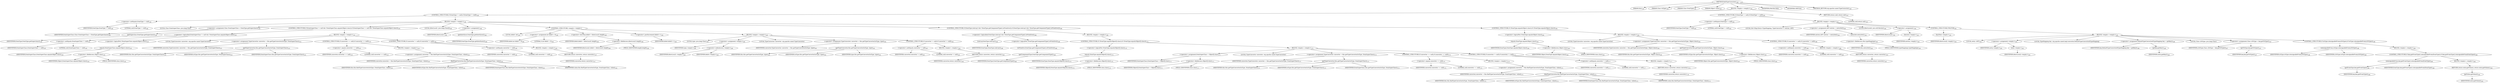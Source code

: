 digraph "findTypeConverter" {  
"471" [label = <(METHOD,findTypeConverter)<SUB>146</SUB>> ]
"27" [label = <(PARAM,this)<SUB>146</SUB>> ]
"472" [label = <(PARAM,Class toType)<SUB>146</SUB>> ]
"473" [label = <(PARAM,Class fromType)<SUB>146</SUB>> ]
"474" [label = <(PARAM,Object value)<SUB>146</SUB>> ]
"475" [label = <(BLOCK,&lt;empty&gt;,&lt;empty&gt;)<SUB>146</SUB>> ]
"476" [label = <(CONTROL_STRUCTURE,if (fromType != null),if (fromType != null))<SUB>148</SUB>> ]
"477" [label = <(&lt;operator&gt;.notEquals,fromType != null)<SUB>148</SUB>> ]
"478" [label = <(IDENTIFIER,fromType,fromType != null)<SUB>148</SUB>> ]
"479" [label = <(LITERAL,null,fromType != null)<SUB>148</SUB>> ]
"480" [label = <(BLOCK,&lt;empty&gt;,&lt;empty&gt;)<SUB>148</SUB>> ]
"481" [label = <(LOCAL,Class fromSuperClass: java.lang.Class)> ]
"482" [label = <(&lt;operator&gt;.assignment,Class fromSuperClass = fromType.getSuperclass())<SUB>149</SUB>> ]
"483" [label = <(IDENTIFIER,fromSuperClass,Class fromSuperClass = fromType.getSuperclass())<SUB>149</SUB>> ]
"484" [label = <(getSuperclass,fromType.getSuperclass())<SUB>149</SUB>> ]
"485" [label = <(IDENTIFIER,fromType,fromType.getSuperclass())<SUB>149</SUB>> ]
"486" [label = <(CONTROL_STRUCTURE,if (fromSuperClass != null &amp;&amp; !fromSuperClass.equals(Object.class)),if (fromSuperClass != null &amp;&amp; !fromSuperClass.equals(Object.class)))<SUB>150</SUB>> ]
"487" [label = <(&lt;operator&gt;.logicalAnd,fromSuperClass != null &amp;&amp; !fromSuperClass.equals(Object.class))<SUB>150</SUB>> ]
"488" [label = <(&lt;operator&gt;.notEquals,fromSuperClass != null)<SUB>150</SUB>> ]
"489" [label = <(IDENTIFIER,fromSuperClass,fromSuperClass != null)<SUB>150</SUB>> ]
"490" [label = <(LITERAL,null,fromSuperClass != null)<SUB>150</SUB>> ]
"491" [label = <(&lt;operator&gt;.logicalNot,!fromSuperClass.equals(Object.class))<SUB>150</SUB>> ]
"492" [label = <(equals,fromSuperClass.equals(Object.class))<SUB>150</SUB>> ]
"493" [label = <(IDENTIFIER,fromSuperClass,fromSuperClass.equals(Object.class))<SUB>150</SUB>> ]
"494" [label = <(&lt;operator&gt;.fieldAccess,Object.class)<SUB>150</SUB>> ]
"495" [label = <(IDENTIFIER,Object,fromSuperClass.equals(Object.class))<SUB>150</SUB>> ]
"496" [label = <(FIELD_IDENTIFIER,class,class)<SUB>150</SUB>> ]
"497" [label = <(BLOCK,&lt;empty&gt;,&lt;empty&gt;)<SUB>150</SUB>> ]
"498" [label = <(LOCAL,TypeConverter converter: org.apache.camel.TypeConverter)> ]
"499" [label = <(&lt;operator&gt;.assignment,TypeConverter converter = this.getTypeConverter(toType, fromSuperClass))<SUB>152</SUB>> ]
"500" [label = <(IDENTIFIER,converter,TypeConverter converter = this.getTypeConverter(toType, fromSuperClass))<SUB>152</SUB>> ]
"501" [label = <(getTypeConverter,this.getTypeConverter(toType, fromSuperClass))<SUB>152</SUB>> ]
"26" [label = <(IDENTIFIER,this,this.getTypeConverter(toType, fromSuperClass))<SUB>152</SUB>> ]
"502" [label = <(IDENTIFIER,toType,this.getTypeConverter(toType, fromSuperClass))<SUB>152</SUB>> ]
"503" [label = <(IDENTIFIER,fromSuperClass,this.getTypeConverter(toType, fromSuperClass))<SUB>152</SUB>> ]
"504" [label = <(CONTROL_STRUCTURE,if (converter == null),if (converter == null))<SUB>153</SUB>> ]
"505" [label = <(&lt;operator&gt;.equals,converter == null)<SUB>153</SUB>> ]
"506" [label = <(IDENTIFIER,converter,converter == null)<SUB>153</SUB>> ]
"507" [label = <(LITERAL,null,converter == null)<SUB>153</SUB>> ]
"508" [label = <(BLOCK,&lt;empty&gt;,&lt;empty&gt;)<SUB>153</SUB>> ]
"509" [label = <(&lt;operator&gt;.assignment,converter = this.findTypeConverter(toType, fromSuperClass, value))<SUB>154</SUB>> ]
"510" [label = <(IDENTIFIER,converter,converter = this.findTypeConverter(toType, fromSuperClass, value))<SUB>154</SUB>> ]
"511" [label = <(findTypeConverter,this.findTypeConverter(toType, fromSuperClass, value))<SUB>154</SUB>> ]
"28" [label = <(IDENTIFIER,this,this.findTypeConverter(toType, fromSuperClass, value))<SUB>154</SUB>> ]
"512" [label = <(IDENTIFIER,toType,this.findTypeConverter(toType, fromSuperClass, value))<SUB>154</SUB>> ]
"513" [label = <(IDENTIFIER,fromSuperClass,this.findTypeConverter(toType, fromSuperClass, value))<SUB>154</SUB>> ]
"514" [label = <(IDENTIFIER,value,this.findTypeConverter(toType, fromSuperClass, value))<SUB>154</SUB>> ]
"515" [label = <(CONTROL_STRUCTURE,if (converter != null),if (converter != null))<SUB>156</SUB>> ]
"516" [label = <(&lt;operator&gt;.notEquals,converter != null)<SUB>156</SUB>> ]
"517" [label = <(IDENTIFIER,converter,converter != null)<SUB>156</SUB>> ]
"518" [label = <(LITERAL,null,converter != null)<SUB>156</SUB>> ]
"519" [label = <(BLOCK,&lt;empty&gt;,&lt;empty&gt;)<SUB>156</SUB>> ]
"520" [label = <(RETURN,return converter;,return converter;)<SUB>157</SUB>> ]
"521" [label = <(IDENTIFIER,converter,return converter;)<SUB>157</SUB>> ]
"522" [label = <(LOCAL,$iterLocal1: java.lang.Class[])<SUB>160</SUB>> ]
"523" [label = <(&lt;operator&gt;.assignment,)<SUB>160</SUB>> ]
"524" [label = <(IDENTIFIER,$iterLocal1,)<SUB>160</SUB>> ]
"525" [label = <(getInterfaces,fromType.getInterfaces())<SUB>160</SUB>> ]
"526" [label = <(IDENTIFIER,fromType,fromType.getInterfaces())<SUB>160</SUB>> ]
"527" [label = <(CONTROL_STRUCTURE,&lt;empty&gt;,&lt;empty&gt;)> ]
"528" [label = <(LOCAL,$idx0: int)<SUB>160</SUB>> ]
"529" [label = <(&lt;operator&gt;.assignment,int $idx0 = 0)<SUB>160</SUB>> ]
"530" [label = <(IDENTIFIER,$idx0,int $idx0 = 0)<SUB>160</SUB>> ]
"531" [label = <(LITERAL,0,int $idx0 = 0)<SUB>160</SUB>> ]
"532" [label = <(&lt;operator&gt;.lessThan,$idx0 &lt; $iterLocal1.length)<SUB>160</SUB>> ]
"533" [label = <(IDENTIFIER,$idx0,$idx0 &lt; $iterLocal1.length)<SUB>160</SUB>> ]
"534" [label = <(&lt;operator&gt;.fieldAccess,$iterLocal1.length)<SUB>160</SUB>> ]
"535" [label = <(IDENTIFIER,$iterLocal1,$idx0 &lt; $iterLocal1.length)<SUB>160</SUB>> ]
"536" [label = <(FIELD_IDENTIFIER,length,length)<SUB>160</SUB>> ]
"537" [label = <(&lt;operator&gt;.postIncrement,$idx0++)<SUB>160</SUB>> ]
"538" [label = <(IDENTIFIER,$idx0,$idx0++)<SUB>160</SUB>> ]
"539" [label = <(BLOCK,&lt;empty&gt;,&lt;empty&gt;)<SUB>160</SUB>> ]
"540" [label = <(LOCAL,type: java.lang.Class)<SUB>160</SUB>> ]
"541" [label = <(&lt;operator&gt;.assignment,&lt;empty&gt;)<SUB>160</SUB>> ]
"542" [label = <(IDENTIFIER,type,&lt;empty&gt;)<SUB>160</SUB>> ]
"543" [label = <(&lt;operator&gt;.indexAccess,&lt;empty&gt;)<SUB>160</SUB>> ]
"544" [label = <(IDENTIFIER,$iterLocal1,&lt;empty&gt;)<SUB>160</SUB>> ]
"545" [label = <(IDENTIFIER,$idx0,&lt;empty&gt;)<SUB>160</SUB>> ]
"546" [label = <(LOCAL,TypeConverter converter: org.apache.camel.TypeConverter)> ]
"547" [label = <(&lt;operator&gt;.assignment,TypeConverter converter = this.getTypeConverter(toType, type))<SUB>161</SUB>> ]
"548" [label = <(IDENTIFIER,converter,TypeConverter converter = this.getTypeConverter(toType, type))<SUB>161</SUB>> ]
"549" [label = <(getTypeConverter,this.getTypeConverter(toType, type))<SUB>161</SUB>> ]
"29" [label = <(IDENTIFIER,this,this.getTypeConverter(toType, type))<SUB>161</SUB>> ]
"550" [label = <(IDENTIFIER,toType,this.getTypeConverter(toType, type))<SUB>161</SUB>> ]
"551" [label = <(IDENTIFIER,type,this.getTypeConverter(toType, type))<SUB>161</SUB>> ]
"552" [label = <(CONTROL_STRUCTURE,if (converter != null),if (converter != null))<SUB>162</SUB>> ]
"553" [label = <(&lt;operator&gt;.notEquals,converter != null)<SUB>162</SUB>> ]
"554" [label = <(IDENTIFIER,converter,converter != null)<SUB>162</SUB>> ]
"555" [label = <(LITERAL,null,converter != null)<SUB>162</SUB>> ]
"556" [label = <(BLOCK,&lt;empty&gt;,&lt;empty&gt;)<SUB>162</SUB>> ]
"557" [label = <(RETURN,return converter;,return converter;)<SUB>163</SUB>> ]
"558" [label = <(IDENTIFIER,converter,return converter;)<SUB>163</SUB>> ]
"559" [label = <(CONTROL_STRUCTURE,if (fromType.isArray() &amp;&amp; !fromType.getComponentType().isPrimitive()),if (fromType.isArray() &amp;&amp; !fromType.getComponentType().isPrimitive()))<SUB>168</SUB>> ]
"560" [label = <(&lt;operator&gt;.logicalAnd,fromType.isArray() &amp;&amp; !fromType.getComponentType().isPrimitive())<SUB>168</SUB>> ]
"561" [label = <(isArray,fromType.isArray())<SUB>168</SUB>> ]
"562" [label = <(IDENTIFIER,fromType,fromType.isArray())<SUB>168</SUB>> ]
"563" [label = <(&lt;operator&gt;.logicalNot,!fromType.getComponentType().isPrimitive())<SUB>168</SUB>> ]
"564" [label = <(isPrimitive,fromType.getComponentType().isPrimitive())<SUB>168</SUB>> ]
"565" [label = <(getComponentType,fromType.getComponentType())<SUB>168</SUB>> ]
"566" [label = <(IDENTIFIER,fromType,fromType.getComponentType())<SUB>168</SUB>> ]
"567" [label = <(BLOCK,&lt;empty&gt;,&lt;empty&gt;)<SUB>168</SUB>> ]
"568" [label = <(CONTROL_STRUCTURE,if (!fromType.equals(Object[].class)),if (!fromType.equals(Object[].class)))<SUB>170</SUB>> ]
"569" [label = <(&lt;operator&gt;.logicalNot,!fromType.equals(Object[].class))<SUB>170</SUB>> ]
"570" [label = <(equals,fromType.equals(Object[].class))<SUB>170</SUB>> ]
"571" [label = <(IDENTIFIER,fromType,fromType.equals(Object[].class))<SUB>170</SUB>> ]
"572" [label = <(&lt;operator&gt;.fieldAccess,Object[].class)<SUB>170</SUB>> ]
"573" [label = <(IDENTIFIER,Object[],fromType.equals(Object[].class))<SUB>170</SUB>> ]
"574" [label = <(FIELD_IDENTIFIER,class,class)<SUB>170</SUB>> ]
"575" [label = <(BLOCK,&lt;empty&gt;,&lt;empty&gt;)<SUB>170</SUB>> ]
"576" [label = <(&lt;operator&gt;.assignment,fromSuperClass = Object[].class)<SUB>171</SUB>> ]
"577" [label = <(IDENTIFIER,fromSuperClass,fromSuperClass = Object[].class)<SUB>171</SUB>> ]
"578" [label = <(&lt;operator&gt;.fieldAccess,Object[].class)<SUB>171</SUB>> ]
"579" [label = <(IDENTIFIER,Object[],fromSuperClass = Object[].class)<SUB>171</SUB>> ]
"580" [label = <(FIELD_IDENTIFIER,class,class)<SUB>171</SUB>> ]
"581" [label = <(LOCAL,TypeConverter converter: org.apache.camel.TypeConverter)> ]
"582" [label = <(&lt;operator&gt;.assignment,TypeConverter converter = this.getTypeConverter(toType, fromSuperClass))<SUB>173</SUB>> ]
"583" [label = <(IDENTIFIER,converter,TypeConverter converter = this.getTypeConverter(toType, fromSuperClass))<SUB>173</SUB>> ]
"584" [label = <(getTypeConverter,this.getTypeConverter(toType, fromSuperClass))<SUB>173</SUB>> ]
"30" [label = <(IDENTIFIER,this,this.getTypeConverter(toType, fromSuperClass))<SUB>173</SUB>> ]
"585" [label = <(IDENTIFIER,toType,this.getTypeConverter(toType, fromSuperClass))<SUB>173</SUB>> ]
"586" [label = <(IDENTIFIER,fromSuperClass,this.getTypeConverter(toType, fromSuperClass))<SUB>173</SUB>> ]
"587" [label = <(CONTROL_STRUCTURE,if (converter == null),if (converter == null))<SUB>174</SUB>> ]
"588" [label = <(&lt;operator&gt;.equals,converter == null)<SUB>174</SUB>> ]
"589" [label = <(IDENTIFIER,converter,converter == null)<SUB>174</SUB>> ]
"590" [label = <(LITERAL,null,converter == null)<SUB>174</SUB>> ]
"591" [label = <(BLOCK,&lt;empty&gt;,&lt;empty&gt;)<SUB>174</SUB>> ]
"592" [label = <(&lt;operator&gt;.assignment,converter = this.findTypeConverter(toType, fromSuperClass, value))<SUB>175</SUB>> ]
"593" [label = <(IDENTIFIER,converter,converter = this.findTypeConverter(toType, fromSuperClass, value))<SUB>175</SUB>> ]
"594" [label = <(findTypeConverter,this.findTypeConverter(toType, fromSuperClass, value))<SUB>175</SUB>> ]
"31" [label = <(IDENTIFIER,this,this.findTypeConverter(toType, fromSuperClass, value))<SUB>175</SUB>> ]
"595" [label = <(IDENTIFIER,toType,this.findTypeConverter(toType, fromSuperClass, value))<SUB>175</SUB>> ]
"596" [label = <(IDENTIFIER,fromSuperClass,this.findTypeConverter(toType, fromSuperClass, value))<SUB>175</SUB>> ]
"597" [label = <(IDENTIFIER,value,this.findTypeConverter(toType, fromSuperClass, value))<SUB>175</SUB>> ]
"598" [label = <(CONTROL_STRUCTURE,if (converter != null),if (converter != null))<SUB>177</SUB>> ]
"599" [label = <(&lt;operator&gt;.notEquals,converter != null)<SUB>177</SUB>> ]
"600" [label = <(IDENTIFIER,converter,converter != null)<SUB>177</SUB>> ]
"601" [label = <(LITERAL,null,converter != null)<SUB>177</SUB>> ]
"602" [label = <(BLOCK,&lt;empty&gt;,&lt;empty&gt;)<SUB>177</SUB>> ]
"603" [label = <(RETURN,return converter;,return converter;)<SUB>178</SUB>> ]
"604" [label = <(IDENTIFIER,converter,return converter;)<SUB>178</SUB>> ]
"605" [label = <(CONTROL_STRUCTURE,if (!fromType.equals(Object.class)),if (!fromType.equals(Object.class)))<SUB>184</SUB>> ]
"606" [label = <(&lt;operator&gt;.logicalNot,!fromType.equals(Object.class))<SUB>184</SUB>> ]
"607" [label = <(equals,fromType.equals(Object.class))<SUB>184</SUB>> ]
"608" [label = <(IDENTIFIER,fromType,fromType.equals(Object.class))<SUB>184</SUB>> ]
"609" [label = <(&lt;operator&gt;.fieldAccess,Object.class)<SUB>184</SUB>> ]
"610" [label = <(IDENTIFIER,Object,fromType.equals(Object.class))<SUB>184</SUB>> ]
"611" [label = <(FIELD_IDENTIFIER,class,class)<SUB>184</SUB>> ]
"612" [label = <(BLOCK,&lt;empty&gt;,&lt;empty&gt;)<SUB>184</SUB>> ]
"613" [label = <(LOCAL,TypeConverter converter: org.apache.camel.TypeConverter)> ]
"614" [label = <(&lt;operator&gt;.assignment,TypeConverter converter = this.getTypeConverter(toType, Object.class))<SUB>185</SUB>> ]
"615" [label = <(IDENTIFIER,converter,TypeConverter converter = this.getTypeConverter(toType, Object.class))<SUB>185</SUB>> ]
"616" [label = <(getTypeConverter,this.getTypeConverter(toType, Object.class))<SUB>185</SUB>> ]
"32" [label = <(IDENTIFIER,this,this.getTypeConverter(toType, Object.class))<SUB>185</SUB>> ]
"617" [label = <(IDENTIFIER,toType,this.getTypeConverter(toType, Object.class))<SUB>185</SUB>> ]
"618" [label = <(&lt;operator&gt;.fieldAccess,Object.class)<SUB>185</SUB>> ]
"619" [label = <(IDENTIFIER,Object,this.getTypeConverter(toType, Object.class))<SUB>185</SUB>> ]
"620" [label = <(FIELD_IDENTIFIER,class,class)<SUB>185</SUB>> ]
"621" [label = <(CONTROL_STRUCTURE,if (converter != null),if (converter != null))<SUB>186</SUB>> ]
"622" [label = <(&lt;operator&gt;.notEquals,converter != null)<SUB>186</SUB>> ]
"623" [label = <(IDENTIFIER,converter,converter != null)<SUB>186</SUB>> ]
"624" [label = <(LITERAL,null,converter != null)<SUB>186</SUB>> ]
"625" [label = <(BLOCK,&lt;empty&gt;,&lt;empty&gt;)<SUB>186</SUB>> ]
"626" [label = <(RETURN,return converter;,return converter;)<SUB>187</SUB>> ]
"627" [label = <(IDENTIFIER,converter,return converter;)<SUB>187</SUB>> ]
"628" [label = <(CONTROL_STRUCTURE,if (fromType != null),if (fromType != null))<SUB>193</SUB>> ]
"629" [label = <(&lt;operator&gt;.notEquals,fromType != null)<SUB>193</SUB>> ]
"630" [label = <(IDENTIFIER,fromType,fromType != null)<SUB>193</SUB>> ]
"631" [label = <(LITERAL,null,fromType != null)<SUB>193</SUB>> ]
"632" [label = <(BLOCK,&lt;empty&gt;,&lt;empty&gt;)<SUB>193</SUB>> ]
"633" [label = <(LOCAL,Set&lt;Map.Entry&lt;TypeMapping, TypeConverter&gt;&gt; entries: ANY)> ]
"634" [label = <(&lt;operator&gt;.assignment,ANY entries = entrySet())<SUB>194</SUB>> ]
"635" [label = <(IDENTIFIER,entries,ANY entries = entrySet())<SUB>194</SUB>> ]
"636" [label = <(entrySet,entrySet())<SUB>194</SUB>> ]
"637" [label = <(&lt;operator&gt;.fieldAccess,this.typeMappings)<SUB>194</SUB>> ]
"638" [label = <(IDENTIFIER,this,entrySet())<SUB>194</SUB>> ]
"639" [label = <(FIELD_IDENTIFIER,typeMappings,typeMappings)<SUB>194</SUB>> ]
"640" [label = <(LOCAL,$iterLocal2: java.util.Iterator)<SUB>195</SUB>> ]
"641" [label = <(&lt;operator&gt;.assignment,)<SUB>195</SUB>> ]
"642" [label = <(IDENTIFIER,$iterLocal2,)<SUB>195</SUB>> ]
"643" [label = <(iterator,&lt;empty&gt;)<SUB>195</SUB>> ]
"644" [label = <(IDENTIFIER,entries,&lt;empty&gt;)<SUB>195</SUB>> ]
"645" [label = <(CONTROL_STRUCTURE,FOR,FOR)<SUB>195</SUB>> ]
"646" [label = <(hasNext,&lt;empty&gt;)<SUB>195</SUB>> ]
"647" [label = <(IDENTIFIER,$iterLocal2,&lt;empty&gt;)<SUB>195</SUB>> ]
"648" [label = <(BLOCK,&lt;empty&gt;,&lt;empty&gt;)<SUB>195</SUB>> ]
"649" [label = <(LOCAL,entry: ANY)<SUB>195</SUB>> ]
"650" [label = <(&lt;operator&gt;.assignment,&lt;empty&gt;)<SUB>195</SUB>> ]
"651" [label = <(IDENTIFIER,entry,&lt;empty&gt;)<SUB>195</SUB>> ]
"652" [label = <(next,&lt;empty&gt;)<SUB>195</SUB>> ]
"653" [label = <(IDENTIFIER,$iterLocal2,&lt;empty&gt;)<SUB>195</SUB>> ]
"654" [label = <(LOCAL,TypeMapping key: org.apache.camel.impl.converter.DefaultTypeConverter$TypeMapping)> ]
"655" [label = <(&lt;operator&gt;.assignment,DefaultTypeConverter$TypeMapping key = getKey())<SUB>196</SUB>> ]
"656" [label = <(IDENTIFIER,key,DefaultTypeConverter$TypeMapping key = getKey())<SUB>196</SUB>> ]
"657" [label = <(getKey,getKey())<SUB>196</SUB>> ]
"658" [label = <(IDENTIFIER,entry,getKey())<SUB>196</SUB>> ]
"659" [label = <(LOCAL,Class aToType: java.lang.Class)> ]
"660" [label = <(&lt;operator&gt;.assignment,Class aToType = key.getToType())<SUB>197</SUB>> ]
"661" [label = <(IDENTIFIER,aToType,Class aToType = key.getToType())<SUB>197</SUB>> ]
"662" [label = <(getToType,key.getToType())<SUB>197</SUB>> ]
"663" [label = <(IDENTIFIER,key,key.getToType())<SUB>197</SUB>> ]
"664" [label = <(CONTROL_STRUCTURE,if (toType.isAssignableFrom(aToType)),if (toType.isAssignableFrom(aToType)))<SUB>198</SUB>> ]
"665" [label = <(isAssignableFrom,toType.isAssignableFrom(aToType))<SUB>198</SUB>> ]
"666" [label = <(IDENTIFIER,toType,toType.isAssignableFrom(aToType))<SUB>198</SUB>> ]
"667" [label = <(IDENTIFIER,aToType,toType.isAssignableFrom(aToType))<SUB>198</SUB>> ]
"668" [label = <(BLOCK,&lt;empty&gt;,&lt;empty&gt;)<SUB>198</SUB>> ]
"669" [label = <(CONTROL_STRUCTURE,if (key.getFromType().isAssignableFrom(fromType)),if (key.getFromType().isAssignableFrom(fromType)))<SUB>199</SUB>> ]
"670" [label = <(isAssignableFrom,key.getFromType().isAssignableFrom(fromType))<SUB>199</SUB>> ]
"671" [label = <(getFromType,key.getFromType())<SUB>199</SUB>> ]
"672" [label = <(IDENTIFIER,key,key.getFromType())<SUB>199</SUB>> ]
"673" [label = <(IDENTIFIER,fromType,key.getFromType().isAssignableFrom(fromType))<SUB>199</SUB>> ]
"674" [label = <(BLOCK,&lt;empty&gt;,&lt;empty&gt;)<SUB>199</SUB>> ]
"675" [label = <(RETURN,return entry.getValue();,return entry.getValue();)<SUB>200</SUB>> ]
"676" [label = <(getValue,getValue())<SUB>200</SUB>> ]
"677" [label = <(IDENTIFIER,entry,getValue())<SUB>200</SUB>> ]
"678" [label = <(RETURN,return null;,return null;)<SUB>207</SUB>> ]
"679" [label = <(LITERAL,null,return null;)<SUB>207</SUB>> ]
"680" [label = <(MODIFIER,PROTECTED)> ]
"681" [label = <(MODIFIER,VIRTUAL)> ]
"682" [label = <(METHOD_RETURN,org.apache.camel.TypeConverter)<SUB>146</SUB>> ]
  "471" -> "27" 
  "471" -> "472" 
  "471" -> "473" 
  "471" -> "474" 
  "471" -> "475" 
  "471" -> "680" 
  "471" -> "681" 
  "471" -> "682" 
  "475" -> "476" 
  "475" -> "628" 
  "475" -> "678" 
  "476" -> "477" 
  "476" -> "480" 
  "477" -> "478" 
  "477" -> "479" 
  "480" -> "481" 
  "480" -> "482" 
  "480" -> "486" 
  "480" -> "522" 
  "480" -> "523" 
  "480" -> "527" 
  "480" -> "559" 
  "480" -> "605" 
  "482" -> "483" 
  "482" -> "484" 
  "484" -> "485" 
  "486" -> "487" 
  "486" -> "497" 
  "487" -> "488" 
  "487" -> "491" 
  "488" -> "489" 
  "488" -> "490" 
  "491" -> "492" 
  "492" -> "493" 
  "492" -> "494" 
  "494" -> "495" 
  "494" -> "496" 
  "497" -> "498" 
  "497" -> "499" 
  "497" -> "504" 
  "497" -> "515" 
  "499" -> "500" 
  "499" -> "501" 
  "501" -> "26" 
  "501" -> "502" 
  "501" -> "503" 
  "504" -> "505" 
  "504" -> "508" 
  "505" -> "506" 
  "505" -> "507" 
  "508" -> "509" 
  "509" -> "510" 
  "509" -> "511" 
  "511" -> "28" 
  "511" -> "512" 
  "511" -> "513" 
  "511" -> "514" 
  "515" -> "516" 
  "515" -> "519" 
  "516" -> "517" 
  "516" -> "518" 
  "519" -> "520" 
  "520" -> "521" 
  "523" -> "524" 
  "523" -> "525" 
  "525" -> "526" 
  "527" -> "528" 
  "527" -> "529" 
  "527" -> "532" 
  "527" -> "537" 
  "527" -> "539" 
  "529" -> "530" 
  "529" -> "531" 
  "532" -> "533" 
  "532" -> "534" 
  "534" -> "535" 
  "534" -> "536" 
  "537" -> "538" 
  "539" -> "540" 
  "539" -> "541" 
  "539" -> "546" 
  "539" -> "547" 
  "539" -> "552" 
  "541" -> "542" 
  "541" -> "543" 
  "543" -> "544" 
  "543" -> "545" 
  "547" -> "548" 
  "547" -> "549" 
  "549" -> "29" 
  "549" -> "550" 
  "549" -> "551" 
  "552" -> "553" 
  "552" -> "556" 
  "553" -> "554" 
  "553" -> "555" 
  "556" -> "557" 
  "557" -> "558" 
  "559" -> "560" 
  "559" -> "567" 
  "560" -> "561" 
  "560" -> "563" 
  "561" -> "562" 
  "563" -> "564" 
  "564" -> "565" 
  "565" -> "566" 
  "567" -> "568" 
  "568" -> "569" 
  "568" -> "575" 
  "569" -> "570" 
  "570" -> "571" 
  "570" -> "572" 
  "572" -> "573" 
  "572" -> "574" 
  "575" -> "576" 
  "575" -> "581" 
  "575" -> "582" 
  "575" -> "587" 
  "575" -> "598" 
  "576" -> "577" 
  "576" -> "578" 
  "578" -> "579" 
  "578" -> "580" 
  "582" -> "583" 
  "582" -> "584" 
  "584" -> "30" 
  "584" -> "585" 
  "584" -> "586" 
  "587" -> "588" 
  "587" -> "591" 
  "588" -> "589" 
  "588" -> "590" 
  "591" -> "592" 
  "592" -> "593" 
  "592" -> "594" 
  "594" -> "31" 
  "594" -> "595" 
  "594" -> "596" 
  "594" -> "597" 
  "598" -> "599" 
  "598" -> "602" 
  "599" -> "600" 
  "599" -> "601" 
  "602" -> "603" 
  "603" -> "604" 
  "605" -> "606" 
  "605" -> "612" 
  "606" -> "607" 
  "607" -> "608" 
  "607" -> "609" 
  "609" -> "610" 
  "609" -> "611" 
  "612" -> "613" 
  "612" -> "614" 
  "612" -> "621" 
  "614" -> "615" 
  "614" -> "616" 
  "616" -> "32" 
  "616" -> "617" 
  "616" -> "618" 
  "618" -> "619" 
  "618" -> "620" 
  "621" -> "622" 
  "621" -> "625" 
  "622" -> "623" 
  "622" -> "624" 
  "625" -> "626" 
  "626" -> "627" 
  "628" -> "629" 
  "628" -> "632" 
  "629" -> "630" 
  "629" -> "631" 
  "632" -> "633" 
  "632" -> "634" 
  "632" -> "640" 
  "632" -> "641" 
  "632" -> "645" 
  "634" -> "635" 
  "634" -> "636" 
  "636" -> "637" 
  "637" -> "638" 
  "637" -> "639" 
  "641" -> "642" 
  "641" -> "643" 
  "643" -> "644" 
  "645" -> "646" 
  "645" -> "648" 
  "646" -> "647" 
  "648" -> "649" 
  "648" -> "650" 
  "648" -> "654" 
  "648" -> "655" 
  "648" -> "659" 
  "648" -> "660" 
  "648" -> "664" 
  "650" -> "651" 
  "650" -> "652" 
  "652" -> "653" 
  "655" -> "656" 
  "655" -> "657" 
  "657" -> "658" 
  "660" -> "661" 
  "660" -> "662" 
  "662" -> "663" 
  "664" -> "665" 
  "664" -> "668" 
  "665" -> "666" 
  "665" -> "667" 
  "668" -> "669" 
  "669" -> "670" 
  "669" -> "674" 
  "670" -> "671" 
  "670" -> "673" 
  "671" -> "672" 
  "674" -> "675" 
  "675" -> "676" 
  "676" -> "677" 
  "678" -> "679" 
}
